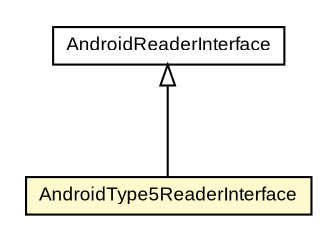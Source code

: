 #!/usr/local/bin/dot
#
# Class diagram 
# Generated by UMLGraph version R5_7_2-3-gee82a7 (http://www.umlgraph.org/)
#

digraph G {
	edge [fontname="arial",fontsize=10,labelfontname="arial",labelfontsize=10];
	node [fontname="arial",fontsize=10,shape=plaintext];
	nodesep=0.25;
	ranksep=0.5;
	// com.st.st25android.AndroidType5ReaderInterface
	c61 [label=<<table title="com.st.st25android.AndroidType5ReaderInterface" border="0" cellborder="1" cellspacing="0" cellpadding="2" port="p" bgcolor="lemonChiffon" href="./AndroidType5ReaderInterface.html">
		<tr><td><table border="0" cellspacing="0" cellpadding="1">
<tr><td align="center" balign="center"> AndroidType5ReaderInterface </td></tr>
		</table></td></tr>
		</table>>, URL="./AndroidType5ReaderInterface.html", fontname="arial", fontcolor="black", fontsize=9.0];
	// com.st.st25android.AndroidReaderInterface
	c64 [label=<<table title="com.st.st25android.AndroidReaderInterface" border="0" cellborder="1" cellspacing="0" cellpadding="2" port="p" href="./AndroidReaderInterface.html">
		<tr><td><table border="0" cellspacing="0" cellpadding="1">
<tr><td align="center" balign="center"> AndroidReaderInterface </td></tr>
		</table></td></tr>
		</table>>, URL="./AndroidReaderInterface.html", fontname="arial", fontcolor="black", fontsize=9.0];
	//com.st.st25android.AndroidType5ReaderInterface extends com.st.st25android.AndroidReaderInterface
	c64:p -> c61:p [dir=back,arrowtail=empty];
}

